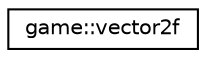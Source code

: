 digraph "Graphical Class Hierarchy"
{
 // LATEX_PDF_SIZE
  edge [fontname="Helvetica",fontsize="10",labelfontname="Helvetica",labelfontsize="10"];
  node [fontname="Helvetica",fontsize="10",shape=record];
  rankdir="LR";
  Node0 [label="game::vector2f",height=0.2,width=0.4,color="black", fillcolor="white", style="filled",URL="$structgame_1_1vector2f.html",tooltip=" "];
}
